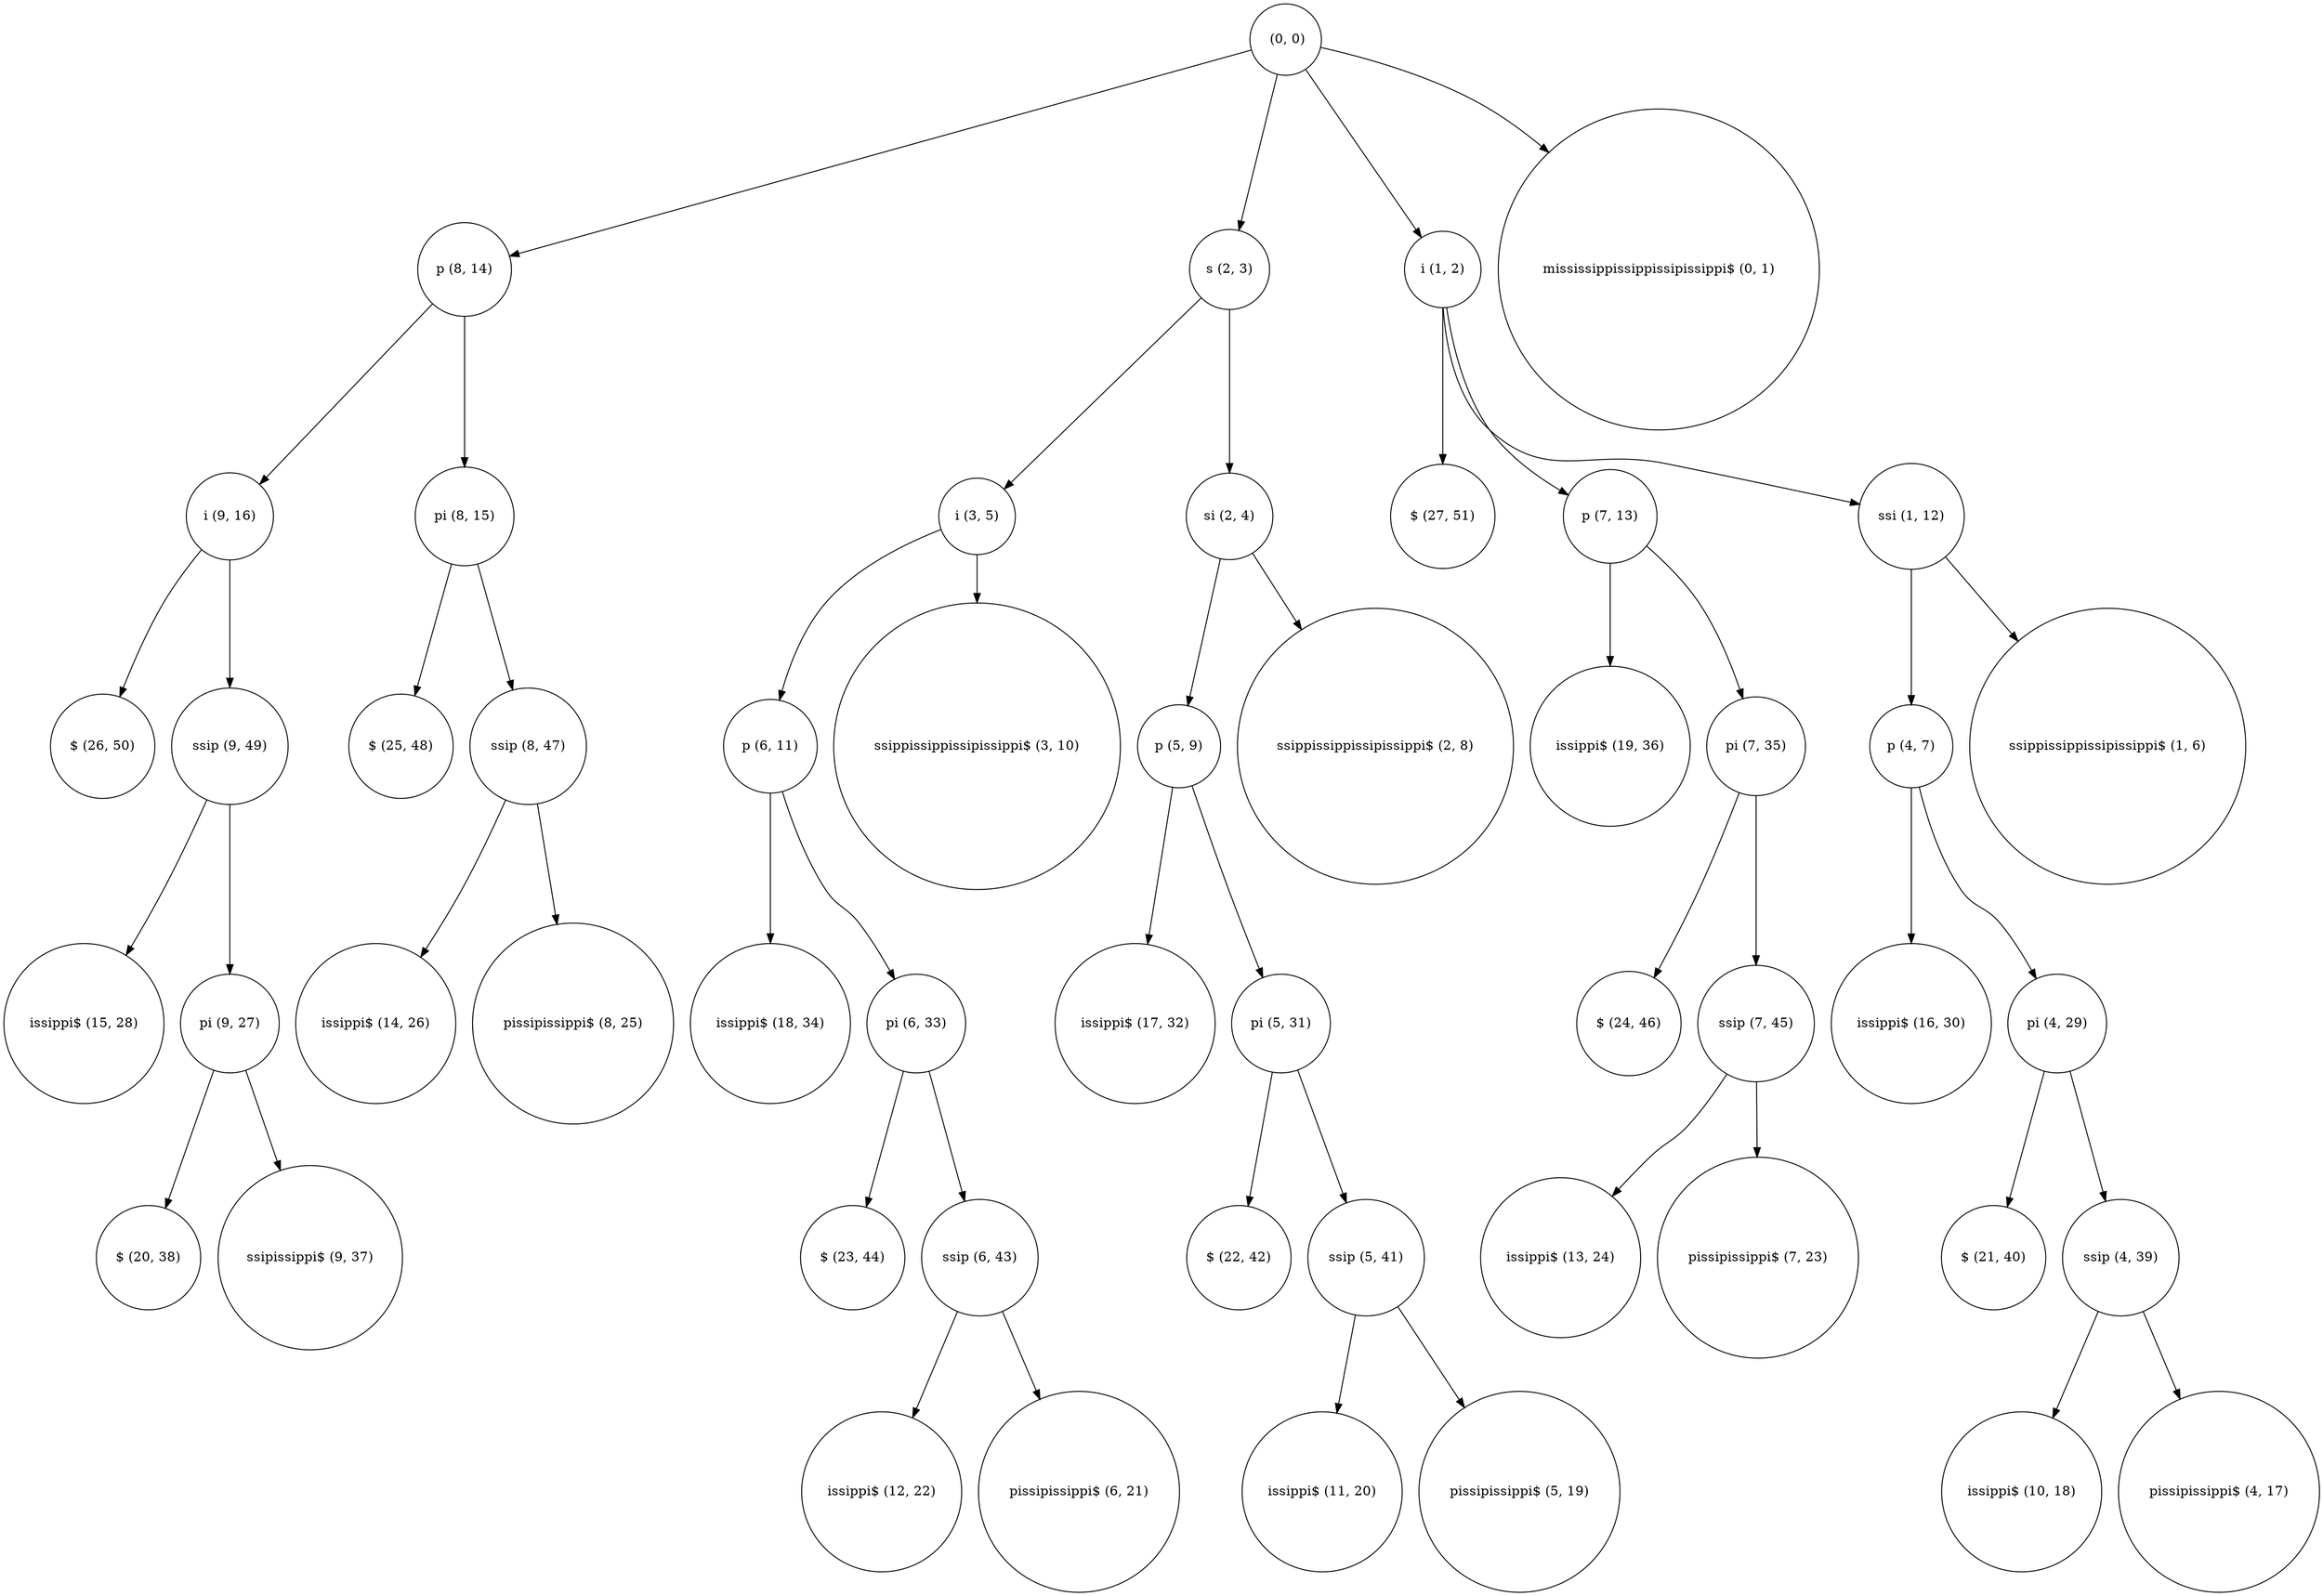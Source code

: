 digraph suffix {
	node [shape = circle];
	0 [label= " (0, 0)"];
	0 -> 14;
	14 [label= "p (8, 14)"];
	14 -> 16;
	16 [label= "i (9, 16)"];
	16 -> 50;
	50 [label= "$ (26, 50)"];
	16 -> 49;
	49 [label= "ssip (9, 49)"];
	49 -> 28;
	28 [label= "issippi$ (15, 28)"];
	49 -> 27;
	27 [label= "pi (9, 27)"];
	27 -> 38;
	38 [label= "$ (20, 38)"];
	27 -> 37;
	37 [label= "ssipissippi$ (9, 37)"];
	14 -> 15;
	15 [label= "pi (8, 15)"];
	15 -> 48;
	48 [label= "$ (25, 48)"];
	15 -> 47;
	47 [label= "ssip (8, 47)"];
	47 -> 26;
	26 [label= "issippi$ (14, 26)"];
	47 -> 25;
	25 [label= "pissipissippi$ (8, 25)"];
	0 -> 3;
	3 [label= "s (2, 3)"];
	3 -> 5;
	5 [label= "i (3, 5)"];
	5 -> 11;
	11 [label= "p (6, 11)"];
	11 -> 34;
	34 [label= "issippi$ (18, 34)"];
	11 -> 33;
	33 [label= "pi (6, 33)"];
	33 -> 44;
	44 [label= "$ (23, 44)"];
	33 -> 43;
	43 [label= "ssip (6, 43)"];
	43 -> 22;
	22 [label= "issippi$ (12, 22)"];
	43 -> 21;
	21 [label= "pissipissippi$ (6, 21)"];
	5 -> 10;
	10 [label= "ssippissippissipissippi$ (3, 10)"];
	3 -> 4;
	4 [label= "si (2, 4)"];
	4 -> 9;
	9 [label= "p (5, 9)"];
	9 -> 32;
	32 [label= "issippi$ (17, 32)"];
	9 -> 31;
	31 [label= "pi (5, 31)"];
	31 -> 42;
	42 [label= "$ (22, 42)"];
	31 -> 41;
	41 [label= "ssip (5, 41)"];
	41 -> 20;
	20 [label= "issippi$ (11, 20)"];
	41 -> 19;
	19 [label= "pissipissippi$ (5, 19)"];
	4 -> 8;
	8 [label= "ssippissippissipissippi$ (2, 8)"];
	0 -> 2;
	2 [label= "i (1, 2)"];
	2 -> 51;
	51 [label= "$ (27, 51)"];
	2 -> 13;
	13 [label= "p (7, 13)"];
	13 -> 36;
	36 [label= "issippi$ (19, 36)"];
	13 -> 35;
	35 [label= "pi (7, 35)"];
	35 -> 46;
	46 [label= "$ (24, 46)"];
	35 -> 45;
	45 [label= "ssip (7, 45)"];
	45 -> 24;
	24 [label= "issippi$ (13, 24)"];
	45 -> 23;
	23 [label= "pissipissippi$ (7, 23)"];
	2 -> 12;
	12 [label= "ssi (1, 12)"];
	12 -> 7;
	7 [label= "p (4, 7)"];
	7 -> 30;
	30 [label= "issippi$ (16, 30)"];
	7 -> 29;
	29 [label= "pi (4, 29)"];
	29 -> 40;
	40 [label= "$ (21, 40)"];
	29 -> 39;
	39 [label= "ssip (4, 39)"];
	39 -> 18;
	18 [label= "issippi$ (10, 18)"];
	39 -> 17;
	17 [label= "pissipissippi$ (4, 17)"];
	12 -> 6;
	6 [label= "ssippissippissipissippi$ (1, 6)"];
	0 -> 1;
	1 [label= "mississippissippissipissippi$ (0, 1)"];
}